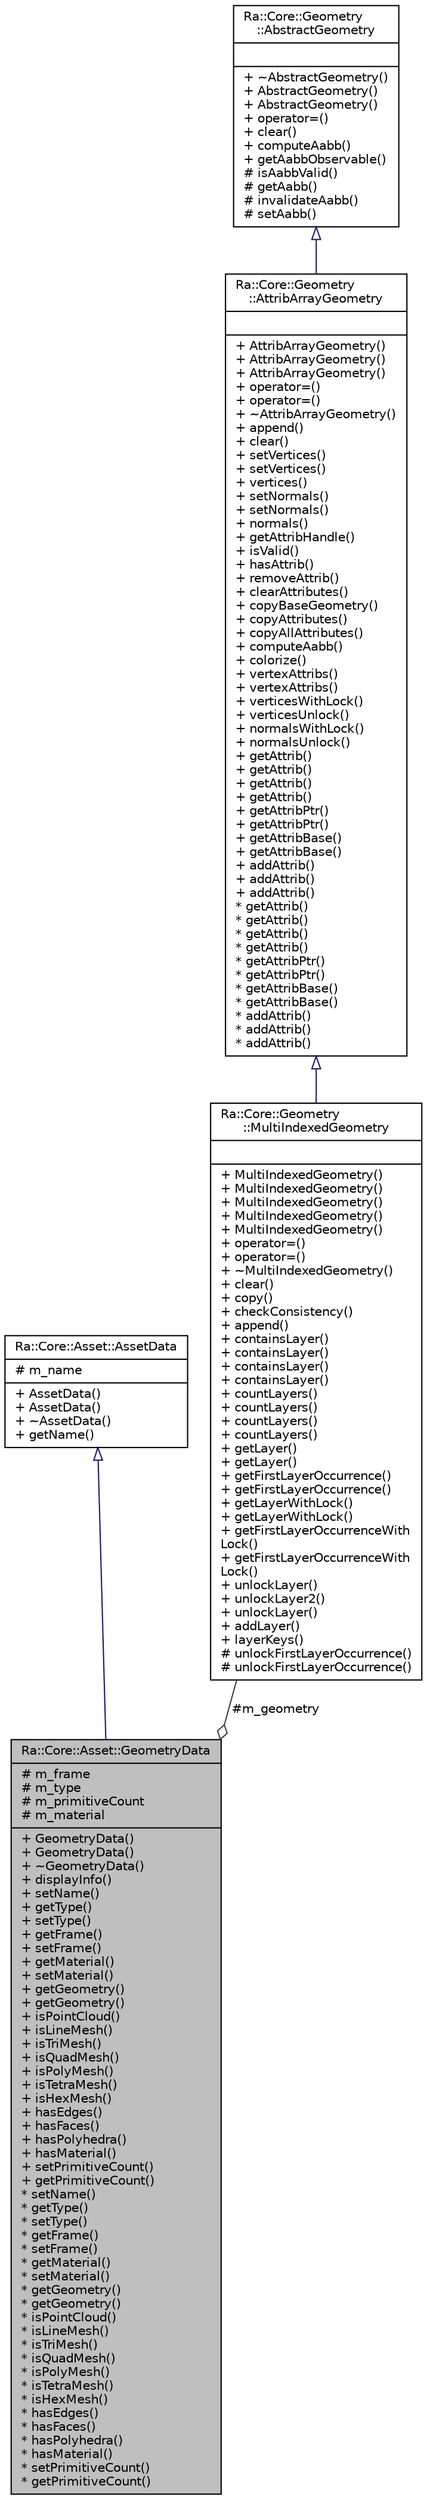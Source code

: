 digraph "Ra::Core::Asset::GeometryData"
{
 // INTERACTIVE_SVG=YES
 // LATEX_PDF_SIZE
  edge [fontname="Helvetica",fontsize="10",labelfontname="Helvetica",labelfontsize="10"];
  node [fontname="Helvetica",fontsize="10",shape=record];
  Node1 [label="{Ra::Core::Asset::GeometryData\n|# m_frame\l# m_type\l# m_primitiveCount\l# m_material\l|+ GeometryData()\l+ GeometryData()\l+ ~GeometryData()\l+ displayInfo()\l+ setName()\l+ getType()\l+ setType()\l+ getFrame()\l+ setFrame()\l+ getMaterial()\l+ setMaterial()\l+ getGeometry()\l+ getGeometry()\l+ isPointCloud()\l+ isLineMesh()\l+ isTriMesh()\l+ isQuadMesh()\l+ isPolyMesh()\l+ isTetraMesh()\l+ isHexMesh()\l+ hasEdges()\l+ hasFaces()\l+ hasPolyhedra()\l+ hasMaterial()\l+ setPrimitiveCount()\l+ getPrimitiveCount()\l* setName()\l* getType()\l* setType()\l* getFrame()\l* setFrame()\l* getMaterial()\l* setMaterial()\l* getGeometry()\l* getGeometry()\l* isPointCloud()\l* isLineMesh()\l* isTriMesh()\l* isQuadMesh()\l* isPolyMesh()\l* isTetraMesh()\l* isHexMesh()\l* hasEdges()\l* hasFaces()\l* hasPolyhedra()\l* hasMaterial()\l* setPrimitiveCount()\l* getPrimitiveCount()\l}",height=0.2,width=0.4,color="black", fillcolor="grey75", style="filled", fontcolor="black",tooltip=" "];
  Node2 -> Node1 [dir="back",color="midnightblue",fontsize="10",style="solid",arrowtail="onormal",fontname="Helvetica"];
  Node2 [label="{Ra::Core::Asset::AssetData\n|# m_name\l|+ AssetData()\l+ AssetData()\l+ ~AssetData()\l+ getName()\l}",height=0.2,width=0.4,color="black", fillcolor="white", style="filled",URL="$classRa_1_1Core_1_1Asset_1_1AssetData.html",tooltip=" "];
  Node3 -> Node1 [color="grey25",fontsize="10",style="solid",label=" #m_geometry" ,arrowhead="odiamond",fontname="Helvetica"];
  Node3 [label="{Ra::Core::Geometry\l::MultiIndexedGeometry\n||+ MultiIndexedGeometry()\l+ MultiIndexedGeometry()\l+ MultiIndexedGeometry()\l+ MultiIndexedGeometry()\l+ MultiIndexedGeometry()\l+ operator=()\l+ operator=()\l+ ~MultiIndexedGeometry()\l+ clear()\l+ copy()\l+ checkConsistency()\l+ append()\l+ containsLayer()\l+ containsLayer()\l+ containsLayer()\l+ containsLayer()\l+ countLayers()\l+ countLayers()\l+ countLayers()\l+ countLayers()\l+ getLayer()\l+ getLayer()\l+ getFirstLayerOccurrence()\l+ getFirstLayerOccurrence()\l+ getLayerWithLock()\l+ getLayerWithLock()\l+ getFirstLayerOccurrenceWith\lLock()\l+ getFirstLayerOccurrenceWith\lLock()\l+ unlockLayer()\l+ unlockLayer2()\l+ unlockLayer()\l+ addLayer()\l+ layerKeys()\l# unlockFirstLayerOccurrence()\l# unlockFirstLayerOccurrence()\l}",height=0.2,width=0.4,color="black", fillcolor="white", style="filled",URL="$classRa_1_1Core_1_1Geometry_1_1MultiIndexedGeometry.html",tooltip="AbstractGeometry with per-vertex attributes and layers of indices. Each layer represents a different ..."];
  Node4 -> Node3 [dir="back",color="midnightblue",fontsize="10",style="solid",arrowtail="onormal",fontname="Helvetica"];
  Node4 [label="{Ra::Core::Geometry\l::AttribArrayGeometry\n||+ AttribArrayGeometry()\l+ AttribArrayGeometry()\l+ AttribArrayGeometry()\l+ operator=()\l+ operator=()\l+ ~AttribArrayGeometry()\l+ append()\l+ clear()\l+ setVertices()\l+ setVertices()\l+ vertices()\l+ setNormals()\l+ setNormals()\l+ normals()\l+ getAttribHandle()\l+ isValid()\l+ hasAttrib()\l+ removeAttrib()\l+ clearAttributes()\l+ copyBaseGeometry()\l+ copyAttributes()\l+ copyAllAttributes()\l+ computeAabb()\l+ colorize()\l+ vertexAttribs()\l+ vertexAttribs()\l+ verticesWithLock()\l+ verticesUnlock()\l+ normalsWithLock()\l+ normalsUnlock()\l+ getAttrib()\l+ getAttrib()\l+ getAttrib()\l+ getAttrib()\l+ getAttribPtr()\l+ getAttribPtr()\l+ getAttribBase()\l+ getAttribBase()\l+ addAttrib()\l+ addAttrib()\l+ addAttrib()\l* getAttrib()\l* getAttrib()\l* getAttrib()\l* getAttrib()\l* getAttribPtr()\l* getAttribPtr()\l* getAttribBase()\l* getAttribBase()\l* addAttrib()\l* addAttrib()\l* addAttrib()\l}",height=0.2,width=0.4,color="black", fillcolor="white", style="filled",URL="$classRa_1_1Core_1_1Geometry_1_1AttribArrayGeometry.html",tooltip="This class represents vertex + attributes per vertex. Toplogy is handled in MultiIndexedGeometry subc..."];
  Node5 -> Node4 [dir="back",color="midnightblue",fontsize="10",style="solid",arrowtail="onormal",fontname="Helvetica"];
  Node5 [label="{Ra::Core::Geometry\l::AbstractGeometry\n||+ ~AbstractGeometry()\l+ AbstractGeometry()\l+ AbstractGeometry()\l+ operator=()\l+ clear()\l+ computeAabb()\l+ getAabbObservable()\l# isAabbValid()\l# getAabb()\l# invalidateAabb()\l# setAabb()\l}",height=0.2,width=0.4,color="black", fillcolor="white", style="filled",URL="$structRa_1_1Core_1_1Geometry_1_1AbstractGeometry.html",tooltip=" "];
}
